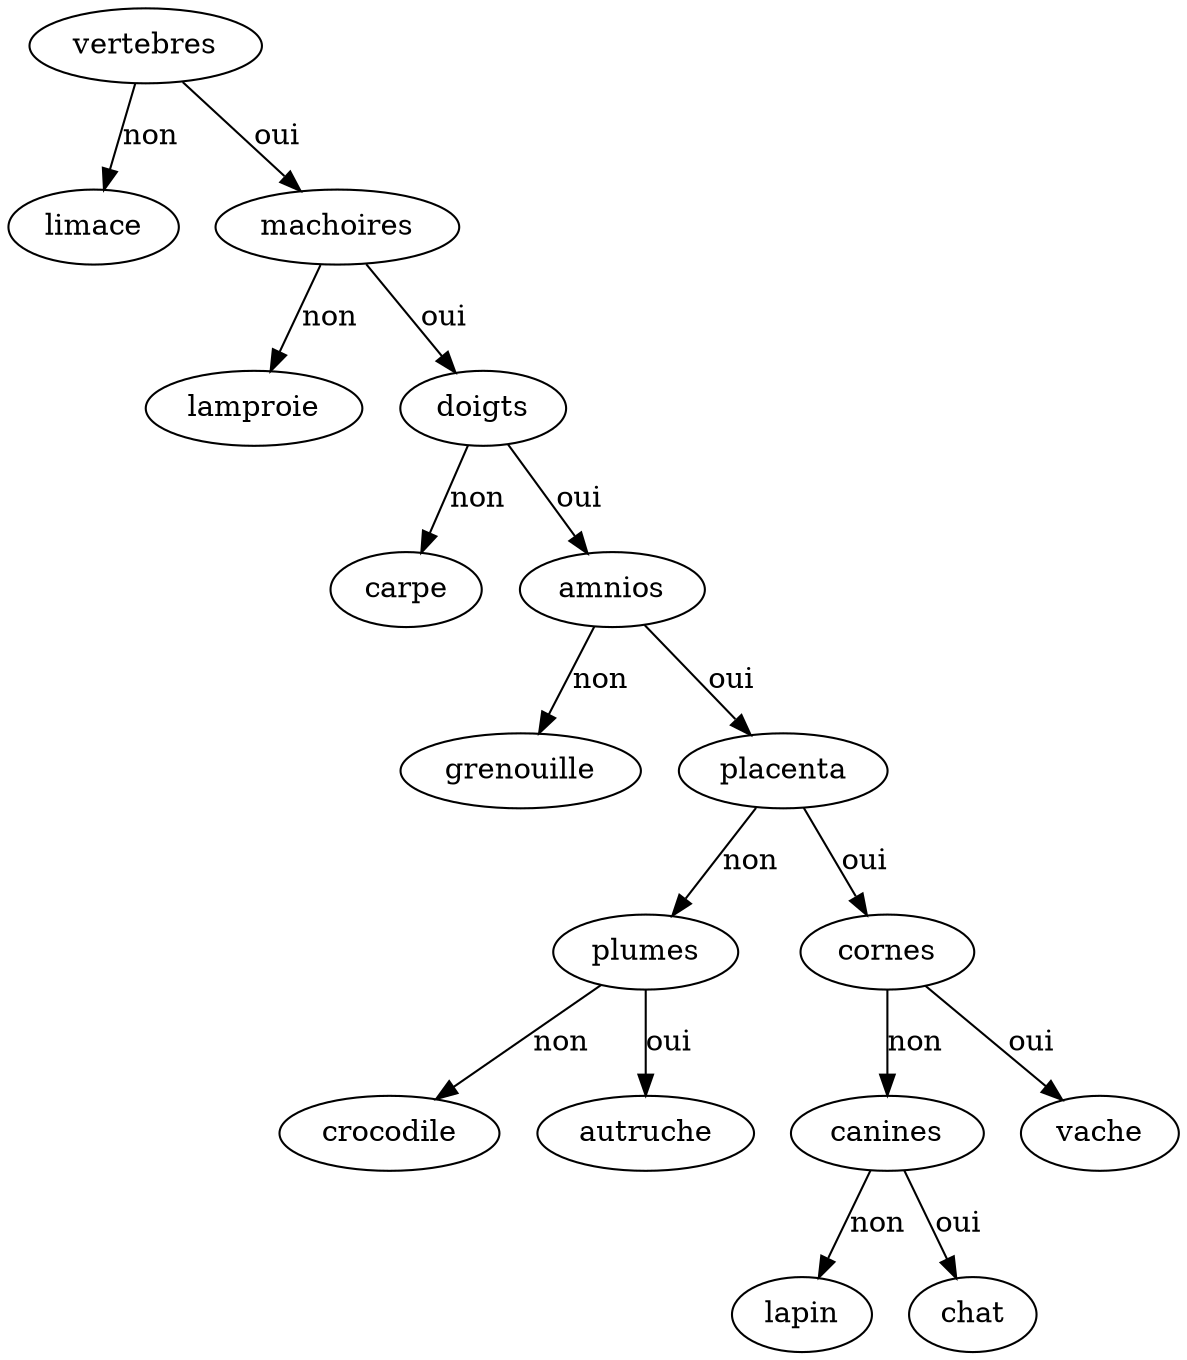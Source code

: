 digraph arbre { 
	vertebres -> limace [label = "non"]
	vertebres -> machoires [label = "oui"]
	machoires -> lamproie [label = "non"]
	machoires -> doigts [label = "oui"]
	doigts -> carpe [label = "non"]
	doigts -> amnios [label = "oui"]
	amnios -> grenouille [label = "non"]
	amnios -> placenta [label = "oui"]
	placenta -> plumes [label = "non"]
	placenta -> cornes [label = "oui"]
	plumes -> crocodile [label = "non"]
	plumes -> autruche [label = "oui"]
	cornes -> canines [label = "non"]
	cornes -> vache [label = "oui"]
	canines -> lapin [label = "non"]
	canines -> chat [label = "oui"]
}